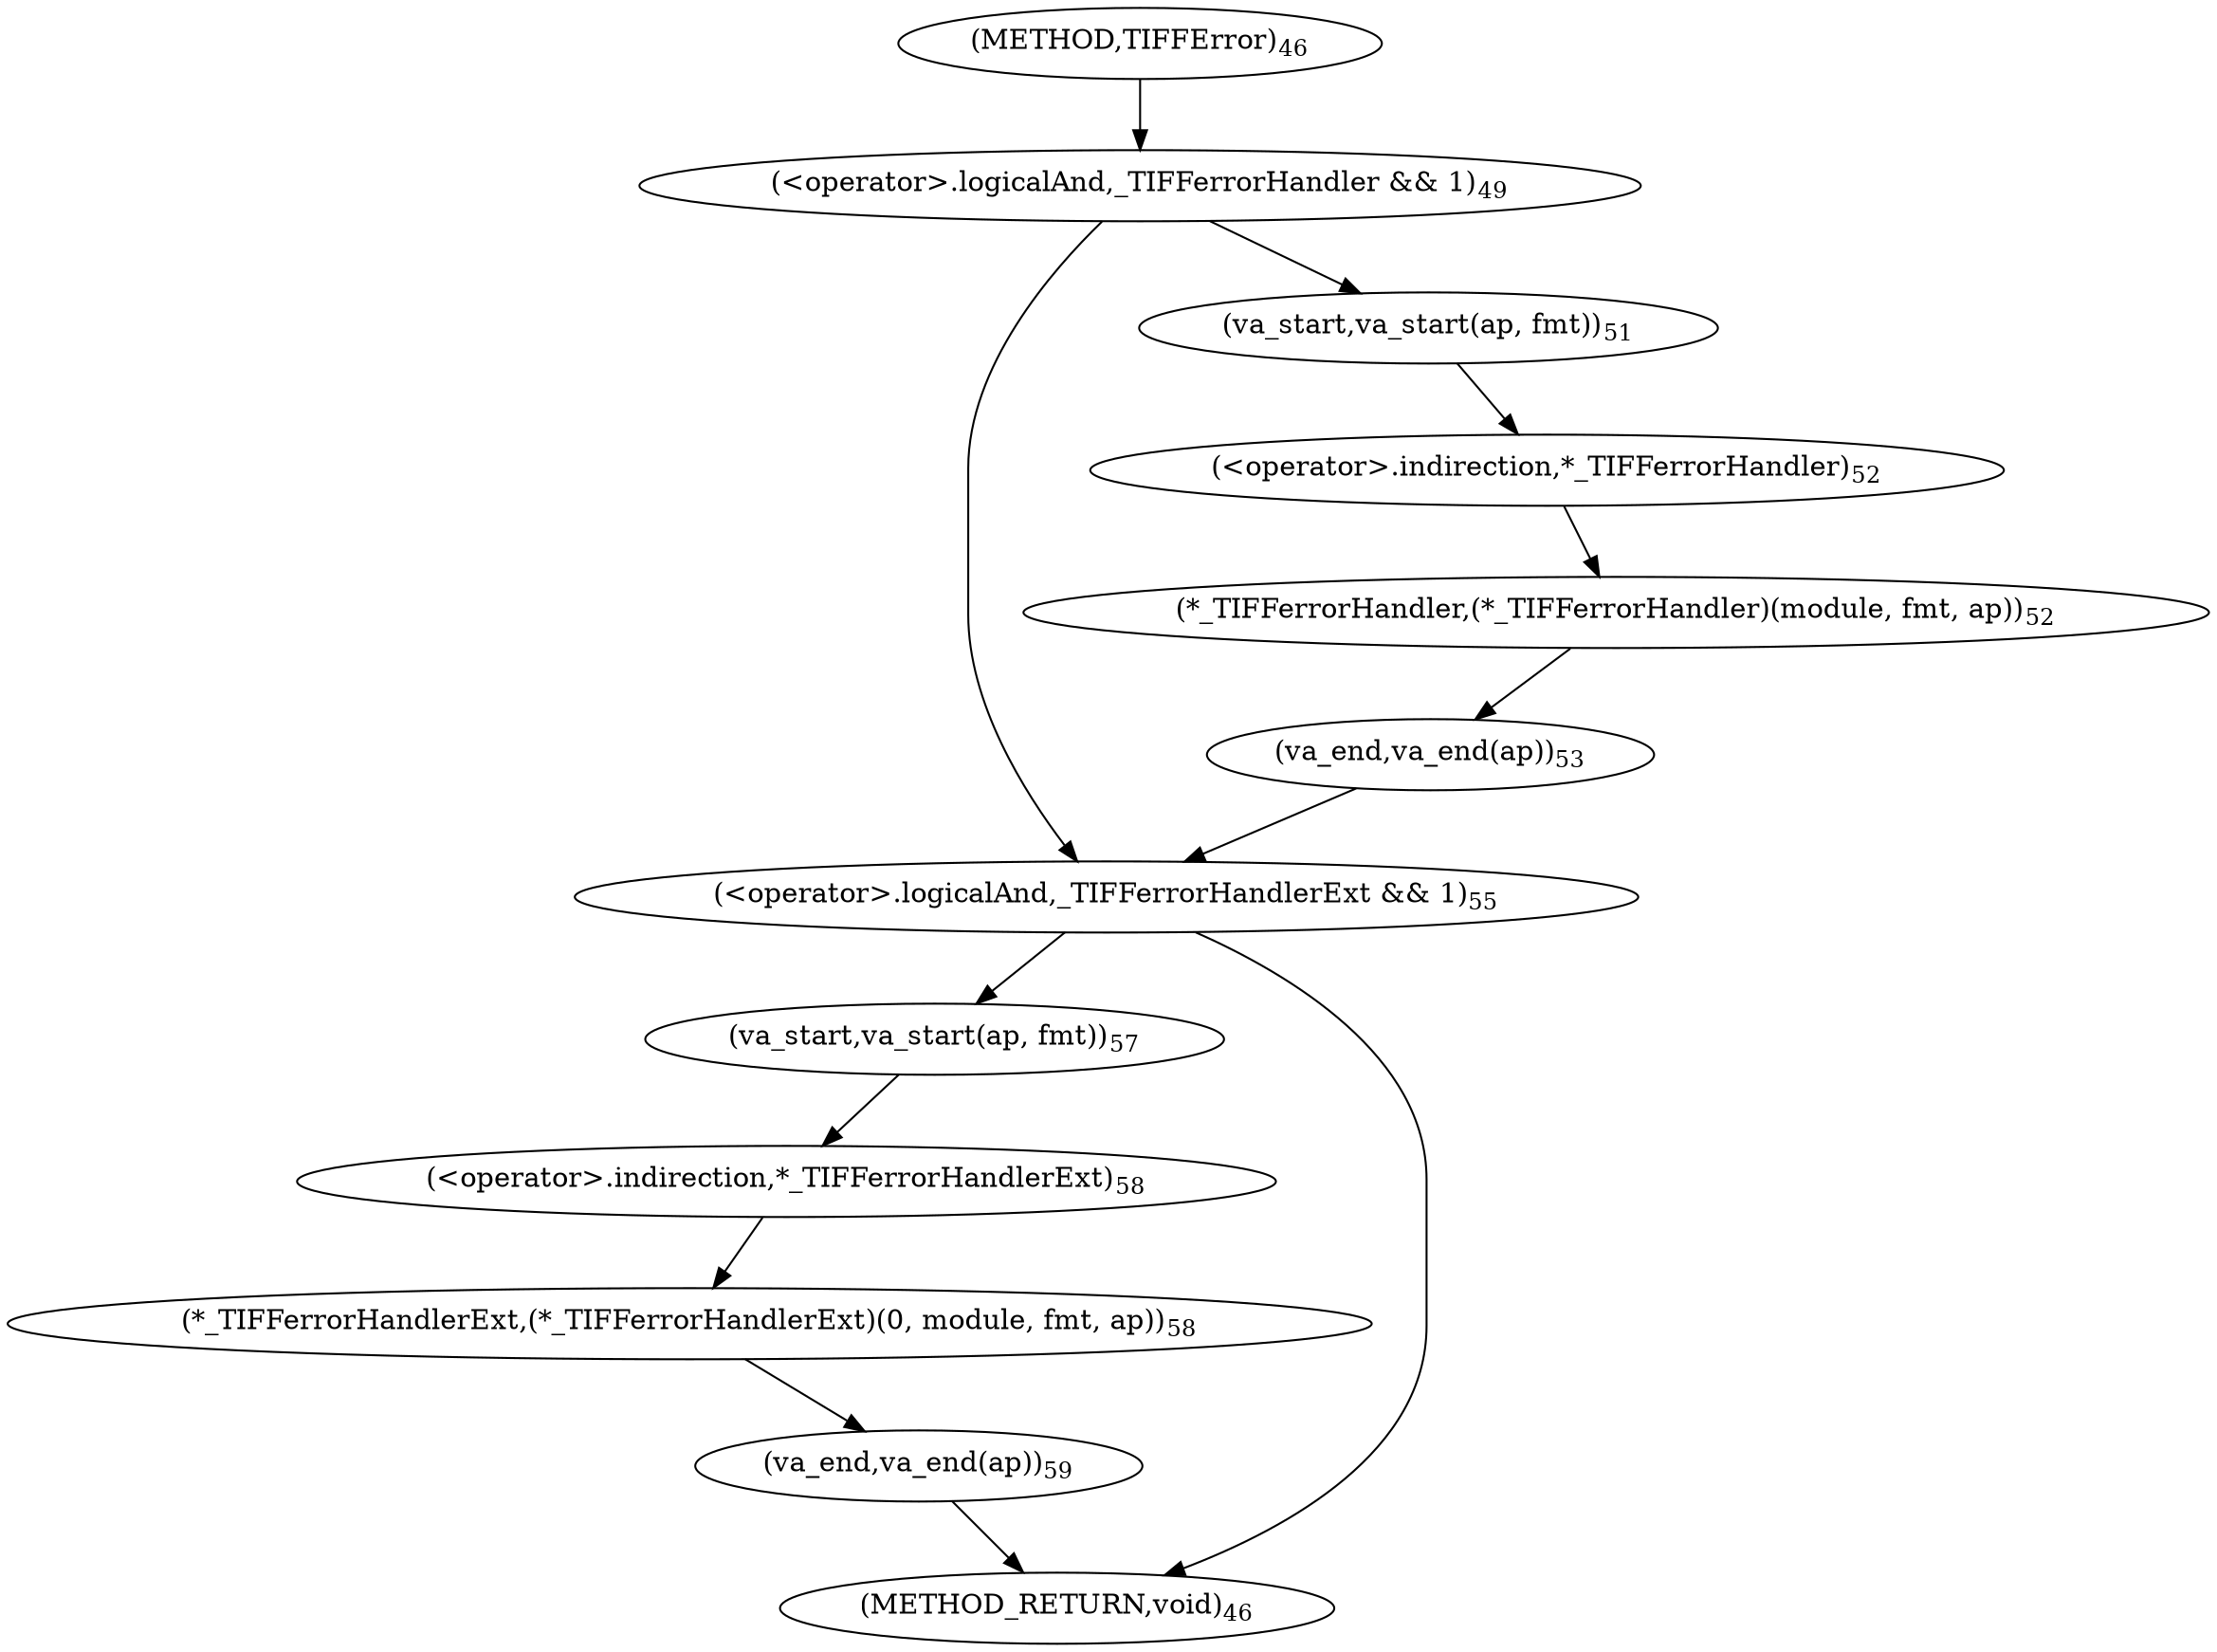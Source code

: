 digraph "TIFFError" {  
"10679" [label = <(&lt;operator&gt;.logicalAnd,_TIFFerrorHandler &amp;&amp; 1)<SUB>49</SUB>> ]
"10695" [label = <(&lt;operator&gt;.logicalAnd,_TIFFerrorHandlerExt &amp;&amp; 1)<SUB>55</SUB>> ]
"10683" [label = <(va_start,va_start(ap, fmt))<SUB>51</SUB>> ]
"10686" [label = <(*_TIFFerrorHandler,(*_TIFFerrorHandler)(module, fmt, ap))<SUB>52</SUB>> ]
"10692" [label = <(va_end,va_end(ap))<SUB>53</SUB>> ]
"10699" [label = <(va_start,va_start(ap, fmt))<SUB>57</SUB>> ]
"10702" [label = <(*_TIFFerrorHandlerExt,(*_TIFFerrorHandlerExt)(0, module, fmt, ap))<SUB>58</SUB>> ]
"10709" [label = <(va_end,va_end(ap))<SUB>59</SUB>> ]
"10687" [label = <(&lt;operator&gt;.indirection,*_TIFFerrorHandler)<SUB>52</SUB>> ]
"10703" [label = <(&lt;operator&gt;.indirection,*_TIFFerrorHandlerExt)<SUB>58</SUB>> ]
"10673" [label = <(METHOD,TIFFError)<SUB>46</SUB>> ]
"10711" [label = <(METHOD_RETURN,void)<SUB>46</SUB>> ]
  "10679" -> "10683" 
  "10679" -> "10695" 
  "10695" -> "10711" 
  "10695" -> "10699" 
  "10683" -> "10687" 
  "10686" -> "10692" 
  "10692" -> "10695" 
  "10699" -> "10703" 
  "10702" -> "10709" 
  "10709" -> "10711" 
  "10687" -> "10686" 
  "10703" -> "10702" 
  "10673" -> "10679" 
}
